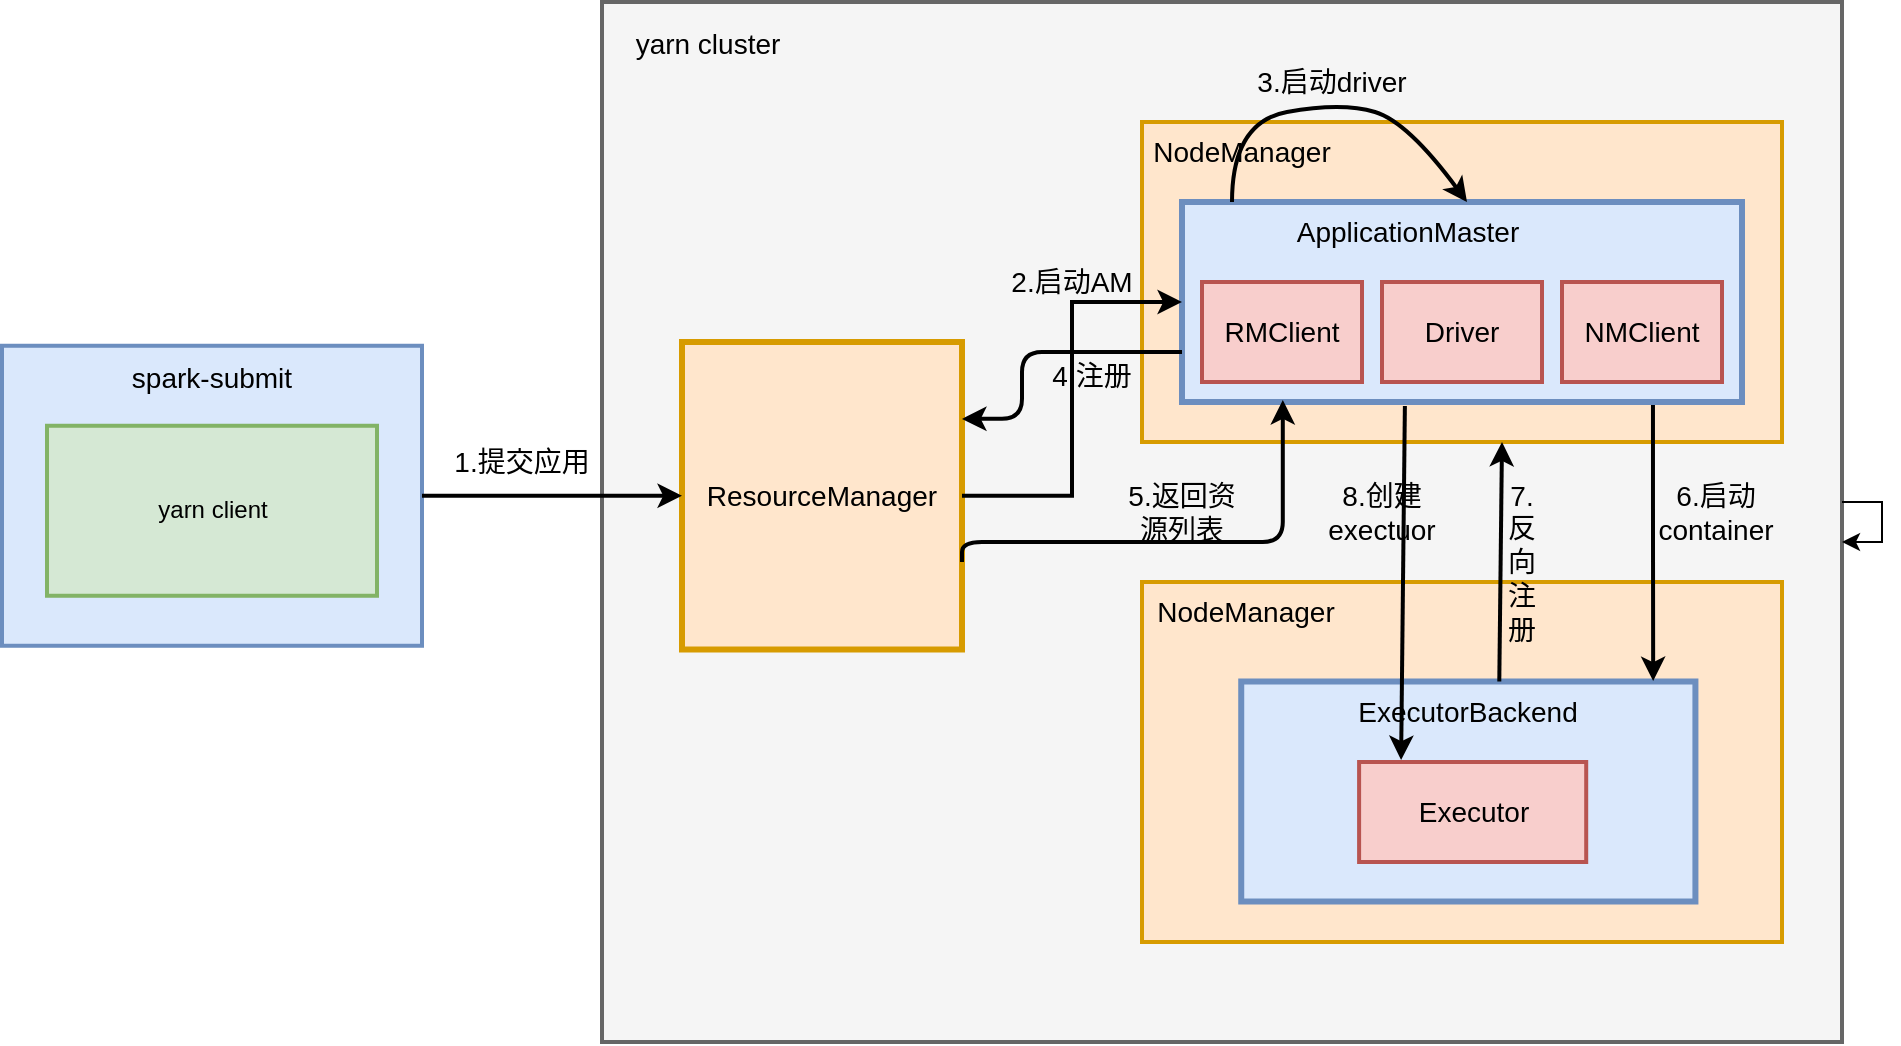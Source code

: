 <mxfile version="20.7.4" type="github">
  <diagram id="vL_ZW2GjzOR5XGSFY2h0" name="第 1 页">
    <mxGraphModel dx="954" dy="616" grid="1" gridSize="10" guides="1" tooltips="1" connect="1" arrows="1" fold="1" page="1" pageScale="1" pageWidth="827" pageHeight="1169" math="0" shadow="0">
      <root>
        <mxCell id="0" />
        <mxCell id="1" parent="0" />
        <mxCell id="IfTZV-X-oj_eFWKhyQgy-4" value="" style="rounded=0;whiteSpace=wrap;html=1;strokeWidth=2;fillColor=#f5f5f5;fontColor=#333333;strokeColor=#666666;" vertex="1" parent="1">
          <mxGeometry x="330" y="90" width="620" height="520" as="geometry" />
        </mxCell>
        <mxCell id="IfTZV-X-oj_eFWKhyQgy-5" value="&lt;font style=&quot;font-size: 14px;&quot;&gt;yarn cluster&lt;/font&gt;" style="text;html=1;strokeColor=none;fillColor=none;align=center;verticalAlign=middle;whiteSpace=wrap;rounded=0;strokeWidth=2;" vertex="1" parent="1">
          <mxGeometry x="338" y="96" width="90" height="30" as="geometry" />
        </mxCell>
        <mxCell id="IfTZV-X-oj_eFWKhyQgy-9" value="ResourceManager" style="rounded=0;whiteSpace=wrap;html=1;strokeWidth=3;fontSize=14;fillColor=#ffe6cc;strokeColor=#d79b00;" vertex="1" parent="1">
          <mxGeometry x="370" y="260" width="140" height="153.75" as="geometry" />
        </mxCell>
        <mxCell id="IfTZV-X-oj_eFWKhyQgy-21" value="" style="group" vertex="1" connectable="0" parent="1">
          <mxGeometry x="30" y="261.88" width="210" height="150" as="geometry" />
        </mxCell>
        <mxCell id="IfTZV-X-oj_eFWKhyQgy-1" value="" style="rounded=0;whiteSpace=wrap;html=1;fillColor=#dae8fc;strokeColor=#6c8ebf;strokeWidth=2;" vertex="1" parent="IfTZV-X-oj_eFWKhyQgy-21">
          <mxGeometry width="210" height="150" as="geometry" />
        </mxCell>
        <mxCell id="IfTZV-X-oj_eFWKhyQgy-2" value="&lt;font style=&quot;font-size: 14px;&quot;&gt;spark-submit&lt;/font&gt;" style="text;html=1;strokeColor=none;fillColor=none;align=center;verticalAlign=middle;whiteSpace=wrap;rounded=0;strokeWidth=2;" vertex="1" parent="IfTZV-X-oj_eFWKhyQgy-21">
          <mxGeometry x="60" y="6" width="90" height="20" as="geometry" />
        </mxCell>
        <mxCell id="IfTZV-X-oj_eFWKhyQgy-3" value="yarn client" style="rounded=0;whiteSpace=wrap;html=1;strokeWidth=2;fillColor=#d5e8d4;strokeColor=#82b366;" vertex="1" parent="IfTZV-X-oj_eFWKhyQgy-21">
          <mxGeometry x="22.5" y="40" width="165" height="85" as="geometry" />
        </mxCell>
        <mxCell id="IfTZV-X-oj_eFWKhyQgy-22" value="" style="edgeStyle=orthogonalEdgeStyle;rounded=0;orthogonalLoop=1;jettySize=auto;html=1;fontSize=14;strokeWidth=2;" edge="1" parent="1" source="IfTZV-X-oj_eFWKhyQgy-1" target="IfTZV-X-oj_eFWKhyQgy-9">
          <mxGeometry relative="1" as="geometry" />
        </mxCell>
        <mxCell id="IfTZV-X-oj_eFWKhyQgy-23" style="edgeStyle=orthogonalEdgeStyle;rounded=0;orthogonalLoop=1;jettySize=auto;html=1;fontSize=14;" edge="1" parent="1" source="IfTZV-X-oj_eFWKhyQgy-4" target="IfTZV-X-oj_eFWKhyQgy-4">
          <mxGeometry relative="1" as="geometry" />
        </mxCell>
        <mxCell id="IfTZV-X-oj_eFWKhyQgy-24" value="1.提交应用" style="text;html=1;strokeColor=none;fillColor=none;align=center;verticalAlign=middle;whiteSpace=wrap;rounded=0;strokeWidth=2;fontSize=14;" vertex="1" parent="1">
          <mxGeometry x="250" y="310" width="80" height="20" as="geometry" />
        </mxCell>
        <mxCell id="IfTZV-X-oj_eFWKhyQgy-26" value="2.启动AM" style="text;html=1;strokeColor=none;fillColor=none;align=center;verticalAlign=middle;whiteSpace=wrap;rounded=0;strokeWidth=2;fontSize=14;" vertex="1" parent="1">
          <mxGeometry x="530" y="215" width="70" height="30" as="geometry" />
        </mxCell>
        <mxCell id="IfTZV-X-oj_eFWKhyQgy-27" value="" style="group" vertex="1" connectable="0" parent="1">
          <mxGeometry x="600" y="150" width="320" height="160" as="geometry" />
        </mxCell>
        <mxCell id="IfTZV-X-oj_eFWKhyQgy-6" value="" style="rounded=0;whiteSpace=wrap;html=1;strokeWidth=2;fontSize=14;fillColor=#ffe6cc;strokeColor=#d79b00;" vertex="1" parent="IfTZV-X-oj_eFWKhyQgy-27">
          <mxGeometry width="320" height="160" as="geometry" />
        </mxCell>
        <mxCell id="IfTZV-X-oj_eFWKhyQgy-10" value="NodeManager" style="text;html=1;strokeColor=none;fillColor=none;align=center;verticalAlign=middle;whiteSpace=wrap;rounded=0;strokeWidth=3;fontSize=14;" vertex="1" parent="IfTZV-X-oj_eFWKhyQgy-27">
          <mxGeometry x="20" width="60" height="30" as="geometry" />
        </mxCell>
        <mxCell id="IfTZV-X-oj_eFWKhyQgy-12" value="" style="rounded=0;whiteSpace=wrap;html=1;strokeWidth=3;fontSize=14;fillColor=#dae8fc;strokeColor=#6c8ebf;" vertex="1" parent="IfTZV-X-oj_eFWKhyQgy-27">
          <mxGeometry x="20" y="40" width="280" height="100" as="geometry" />
        </mxCell>
        <mxCell id="IfTZV-X-oj_eFWKhyQgy-14" value="ApplicationMaster" style="text;html=1;strokeColor=none;fillColor=none;align=center;verticalAlign=middle;whiteSpace=wrap;rounded=0;strokeWidth=3;fontSize=14;" vertex="1" parent="IfTZV-X-oj_eFWKhyQgy-27">
          <mxGeometry x="102.5" y="40" width="60" height="30" as="geometry" />
        </mxCell>
        <mxCell id="IfTZV-X-oj_eFWKhyQgy-16" value="RMClient" style="rounded=0;whiteSpace=wrap;html=1;strokeWidth=2;fontSize=14;fillColor=#f8cecc;strokeColor=#b85450;" vertex="1" parent="IfTZV-X-oj_eFWKhyQgy-27">
          <mxGeometry x="30" y="80" width="80" height="50" as="geometry" />
        </mxCell>
        <mxCell id="IfTZV-X-oj_eFWKhyQgy-17" value="Driver" style="rounded=0;whiteSpace=wrap;html=1;strokeWidth=2;fontSize=14;fillColor=#f8cecc;strokeColor=#b85450;" vertex="1" parent="IfTZV-X-oj_eFWKhyQgy-27">
          <mxGeometry x="120" y="80" width="80" height="50" as="geometry" />
        </mxCell>
        <mxCell id="IfTZV-X-oj_eFWKhyQgy-18" value="NMClient" style="rounded=0;whiteSpace=wrap;html=1;strokeWidth=2;fontSize=14;fillColor=#f8cecc;strokeColor=#b85450;" vertex="1" parent="IfTZV-X-oj_eFWKhyQgy-27">
          <mxGeometry x="210" y="80" width="80" height="50" as="geometry" />
        </mxCell>
        <mxCell id="IfTZV-X-oj_eFWKhyQgy-31" value="" style="endArrow=classic;html=1;strokeWidth=2;fontSize=14;entryX=1;entryY=0;entryDx=0;entryDy=0;curved=1;" edge="1" parent="IfTZV-X-oj_eFWKhyQgy-27">
          <mxGeometry width="50" height="50" relative="1" as="geometry">
            <mxPoint x="45" y="40" as="sourcePoint" />
            <mxPoint x="162.5" y="40" as="targetPoint" />
            <Array as="points">
              <mxPoint x="45" />
              <mxPoint x="100" y="-10" />
              <mxPoint x="133" />
            </Array>
          </mxGeometry>
        </mxCell>
        <mxCell id="IfTZV-X-oj_eFWKhyQgy-28" value="" style="group" vertex="1" connectable="0" parent="1">
          <mxGeometry x="600" y="380" width="320" height="180" as="geometry" />
        </mxCell>
        <mxCell id="IfTZV-X-oj_eFWKhyQgy-8" value="" style="rounded=0;whiteSpace=wrap;html=1;strokeWidth=2;fontSize=14;fillColor=#ffe6cc;strokeColor=#d79b00;" vertex="1" parent="IfTZV-X-oj_eFWKhyQgy-28">
          <mxGeometry width="320" height="180" as="geometry" />
        </mxCell>
        <mxCell id="IfTZV-X-oj_eFWKhyQgy-11" value="NodeManager" style="text;html=1;strokeColor=none;fillColor=none;align=center;verticalAlign=middle;whiteSpace=wrap;rounded=0;strokeWidth=3;fontSize=14;" vertex="1" parent="IfTZV-X-oj_eFWKhyQgy-28">
          <mxGeometry x="20.645" width="61.935" height="30" as="geometry" />
        </mxCell>
        <mxCell id="IfTZV-X-oj_eFWKhyQgy-13" value="" style="rounded=0;whiteSpace=wrap;html=1;strokeWidth=3;fontSize=14;fillColor=#dae8fc;strokeColor=#6c8ebf;" vertex="1" parent="IfTZV-X-oj_eFWKhyQgy-28">
          <mxGeometry x="49.613" y="49.75" width="227.097" height="110" as="geometry" />
        </mxCell>
        <mxCell id="IfTZV-X-oj_eFWKhyQgy-15" value="ExecutorBackend" style="text;html=1;strokeColor=none;fillColor=none;align=center;verticalAlign=middle;whiteSpace=wrap;rounded=0;strokeWidth=3;fontSize=14;" vertex="1" parent="IfTZV-X-oj_eFWKhyQgy-28">
          <mxGeometry x="132.194" y="49.75" width="61.935" height="30" as="geometry" />
        </mxCell>
        <mxCell id="IfTZV-X-oj_eFWKhyQgy-19" value="Executor" style="rounded=0;whiteSpace=wrap;html=1;strokeWidth=2;fontSize=14;fillColor=#f8cecc;strokeColor=#b85450;" vertex="1" parent="IfTZV-X-oj_eFWKhyQgy-28">
          <mxGeometry x="108.548" y="90" width="113.548" height="50" as="geometry" />
        </mxCell>
        <mxCell id="IfTZV-X-oj_eFWKhyQgy-25" style="edgeStyle=orthogonalEdgeStyle;rounded=0;orthogonalLoop=1;jettySize=auto;html=1;entryX=0;entryY=0.5;entryDx=0;entryDy=0;strokeWidth=2;fontSize=14;" edge="1" parent="1" source="IfTZV-X-oj_eFWKhyQgy-9" target="IfTZV-X-oj_eFWKhyQgy-12">
          <mxGeometry relative="1" as="geometry" />
        </mxCell>
        <mxCell id="IfTZV-X-oj_eFWKhyQgy-34" value="3.启动driver" style="text;html=1;strokeColor=none;fillColor=none;align=center;verticalAlign=middle;whiteSpace=wrap;rounded=0;strokeWidth=2;fontSize=14;" vertex="1" parent="1">
          <mxGeometry x="650" y="120" width="90" height="20" as="geometry" />
        </mxCell>
        <mxCell id="IfTZV-X-oj_eFWKhyQgy-35" style="edgeStyle=orthogonalEdgeStyle;orthogonalLoop=1;jettySize=auto;html=1;entryX=1;entryY=0.25;entryDx=0;entryDy=0;strokeWidth=2;fontSize=14;exitX=0;exitY=0.75;exitDx=0;exitDy=0;" edge="1" parent="1" source="IfTZV-X-oj_eFWKhyQgy-12" target="IfTZV-X-oj_eFWKhyQgy-9">
          <mxGeometry relative="1" as="geometry">
            <Array as="points">
              <mxPoint x="540" y="265" />
              <mxPoint x="540" y="298" />
            </Array>
          </mxGeometry>
        </mxCell>
        <mxCell id="IfTZV-X-oj_eFWKhyQgy-36" value="4.注册" style="text;html=1;strokeColor=none;fillColor=none;align=center;verticalAlign=middle;whiteSpace=wrap;rounded=0;strokeWidth=2;fontSize=14;" vertex="1" parent="1">
          <mxGeometry x="540" y="261.88" width="70" height="30" as="geometry" />
        </mxCell>
        <mxCell id="IfTZV-X-oj_eFWKhyQgy-37" style="edgeStyle=orthogonalEdgeStyle;orthogonalLoop=1;jettySize=auto;html=1;entryX=0.907;entryY=-0.002;entryDx=0;entryDy=0;entryPerimeter=0;strokeWidth=2;fontSize=14;exitX=0.841;exitY=1.015;exitDx=0;exitDy=0;exitPerimeter=0;" edge="1" parent="1" source="IfTZV-X-oj_eFWKhyQgy-12" target="IfTZV-X-oj_eFWKhyQgy-13">
          <mxGeometry relative="1" as="geometry" />
        </mxCell>
        <mxCell id="IfTZV-X-oj_eFWKhyQgy-38" value="5.返回资源列表" style="text;html=1;strokeColor=none;fillColor=none;align=center;verticalAlign=middle;whiteSpace=wrap;rounded=0;strokeWidth=2;fontSize=14;" vertex="1" parent="1">
          <mxGeometry x="590" y="330" width="60" height="30" as="geometry" />
        </mxCell>
        <mxCell id="IfTZV-X-oj_eFWKhyQgy-40" value="" style="endArrow=classic;html=1;strokeWidth=2;fontSize=14;entryX=0.18;entryY=0.99;entryDx=0;entryDy=0;entryPerimeter=0;edgeStyle=orthogonalEdgeStyle;" edge="1" parent="1" target="IfTZV-X-oj_eFWKhyQgy-12">
          <mxGeometry width="50" height="50" relative="1" as="geometry">
            <mxPoint x="510" y="370" as="sourcePoint" />
            <mxPoint x="520" y="320" as="targetPoint" />
            <Array as="points">
              <mxPoint x="510" y="360" />
              <mxPoint x="670" y="360" />
            </Array>
          </mxGeometry>
        </mxCell>
        <mxCell id="IfTZV-X-oj_eFWKhyQgy-42" value="6.启动container" style="text;html=1;strokeColor=none;fillColor=none;align=center;verticalAlign=middle;whiteSpace=wrap;rounded=0;strokeWidth=2;fontSize=14;" vertex="1" parent="1">
          <mxGeometry x="857" y="330" width="60" height="30" as="geometry" />
        </mxCell>
        <mxCell id="IfTZV-X-oj_eFWKhyQgy-44" value="" style="endArrow=classic;html=1;strokeWidth=2;fontSize=14;exitX=0.75;exitY=0;exitDx=0;exitDy=0;" edge="1" parent="1" source="IfTZV-X-oj_eFWKhyQgy-15">
          <mxGeometry width="50" height="50" relative="1" as="geometry">
            <mxPoint x="470" y="360" as="sourcePoint" />
            <mxPoint x="780" y="310" as="targetPoint" />
          </mxGeometry>
        </mxCell>
        <mxCell id="IfTZV-X-oj_eFWKhyQgy-45" value="7.反向注册" style="text;html=1;strokeColor=none;fillColor=none;align=center;verticalAlign=middle;whiteSpace=wrap;rounded=0;strokeWidth=2;fontSize=14;" vertex="1" parent="1">
          <mxGeometry x="780" y="350" width="20" height="40" as="geometry" />
        </mxCell>
        <mxCell id="IfTZV-X-oj_eFWKhyQgy-47" value="" style="endArrow=classic;html=1;strokeWidth=2;fontSize=14;exitX=0.398;exitY=1.02;exitDx=0;exitDy=0;exitPerimeter=0;entryX=0.185;entryY=-0.02;entryDx=0;entryDy=0;entryPerimeter=0;" edge="1" parent="1" source="IfTZV-X-oj_eFWKhyQgy-12" target="IfTZV-X-oj_eFWKhyQgy-19">
          <mxGeometry x="1" y="-182" width="50" height="50" relative="1" as="geometry">
            <mxPoint x="710" y="360" as="sourcePoint" />
            <mxPoint x="760" y="310" as="targetPoint" />
            <mxPoint x="51" y="-98" as="offset" />
          </mxGeometry>
        </mxCell>
        <mxCell id="IfTZV-X-oj_eFWKhyQgy-48" value="8.创建exectuor" style="text;html=1;strokeColor=none;fillColor=none;align=center;verticalAlign=middle;whiteSpace=wrap;rounded=0;strokeWidth=2;fontSize=14;" vertex="1" parent="1">
          <mxGeometry x="690" y="330" width="60" height="30" as="geometry" />
        </mxCell>
      </root>
    </mxGraphModel>
  </diagram>
</mxfile>
